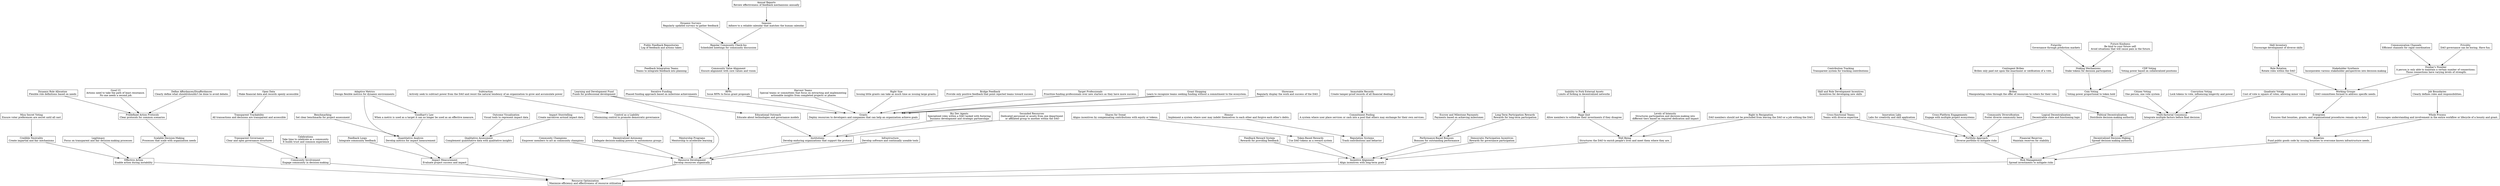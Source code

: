 digraph "" {
	graph [nodesep=0.6,
		rankdir=TB,
		ranksep=1.2
	];
	node [label="\N",
		shape=box
	];
	"Resource Optimization"	[label="Resource Optimization\nMaximize efficiency and effectiveness of resource utilization"];
	"Effective Action"	[label="Effective Action\nEnable action during instability"];
	"Effective Action" -> "Resource Optimization";
	"Community Involvement"	[label="Community Involvement\nEngage community in decision-making"];
	"Community Involvement" -> "Resource Optimization";
	"Impact Measurement"	[label="Impact Measurement\nEvaluate project success and impact"];
	"Impact Measurement" -> "Resource Optimization";
	"Resource Development"	[label="Resource Development\nDevelop resources organically"];
	"Resource Development" -> "Resource Optimization";
	"Incentive Alignment"	[label="Incentive Alignment\nAlign incentives with long-term goals"];
	"Incentive Alignment" -> "Resource Optimization";
	"Risk Management"	[label="Risk Management\nSpread investments to mitigate risks"];
	"Risk Management" -> "Resource Optimization";
	"Portfolio Approach"	[label="Portfolio Approach\nDiverse portfolio to mitigate risks"];
	"Portfolio Approach" -> "Risk Management";
	"Financial Reserves"	[label="Financial Reserves\nMaintain reserves for stability"];
	"Financial Reserves" -> "Risk Management";
	"Decentralized Decision-Making"	[label="Decentralized Decision-Making\nSpread decision-making authority"];
	"Decentralized Decision-Making" -> "Risk Management";
	Bounties	[label="Bounties\nFund public goods code by issuing bounties to overcome known infrastructure needs."];
	Bounties -> "Risk Management";
	Evergreen	[label="Evergreen\nEnsures that bounties, grants, and organizational procedures remain up-to-date"];
	Evergreen -> Bounties;
	"Whole Process"	[label="Whole Process\nEncourages understanding and involvement in the entire workflow or lifecycle of a bounty and grant."];
	"Whole Process" -> Bounties;
	"Job Boundaries"	[label="Job Boundaries\nClearly defines roles and responsibilities."];
	"Job Boundaries" -> "Whole Process";
	"Working Groups"	[label="Working Groups\nDAO committees formed to address specific needs."];
	"Working Groups" -> Evergreen;
	"Role Rotation"	[label="Role Rotation\nRotate roles within the DAO"];
	"Role Rotation" -> "Working Groups";
	"Stakeholder Synthesis"	[label="Stakeholder Synthesis\nIncorporates various stakeholder perspectives into decision-making"];
	"Stakeholder Synthesis" -> "Working Groups";
	"Dunbar's Number"	[label="Dunbar's Number\nA person is only able to maintain a certain number of connections.\n Those connections have varying levels of strength."];
	"Dunbar's Number" -> "Working Groups";
	"Communication Channels"	[label="Communication Channels\nEfficient channels for rapid coordination"];
	"Communication Channels" -> "Dunbar's Number";
	Frivolity	[label="Frivolity\nDAO governance can be boring. Have fun.\n"];
	Frivolity -> "Dunbar's Number";
	"Skill Inventory"	[label="Skill Inventory\nEncourage development of diverse skills"];
	"Skill Inventory" -> "Role Rotation";
	"Political Decentralization"	[label="Political Decentralization\nDistribute decision-making authority"];
	"Political Decentralization" -> "Decentralized Decision-Making";
	"Multi-factorial Consensus"	[label="Multi-factorial Consensus\nIntegrate multiple factors before final decision"];
	"Multi-factorial Consensus" -> "Decentralized Decision-Making";
	"Coin Voting"	[label="Coin Voting\nVoting power proportional to token hold"];
	"Coin Voting" -> "Multi-factorial Consensus";
	"Citizen Voting"	[label="Citizen Voting\nOne person, one vote system"];
	"Citizen Voting" -> "Multi-factorial Consensus";
	"Conviction Voting"	[label="Conviction Voting\nLock tokens to vote, influencing longevity and power"];
	"Conviction Voting" -> "Multi-factorial Consensus";
	"Quadratic Voting"	[label="Quadratic Voting\nCost of vote is square of votes, allowing minor voice"];
	"Quadratic Voting" -> "Multi-factorial Consensus";
	"Staking Mechanisms"	[label="Staking Mechanisms\nStake tokens for decision participation"];
	"Staking Mechanisms" -> "Coin Voting";
	"CDP Voting"	[label="CDP Voting\nVoting power based on collateralized positions"];
	"CDP Voting" -> "Coin Voting";
	Futarchy	[label="Futarchy\nGovernance through prediction markets"];
	Futarchy -> "Staking Mechanisms";
	"Future Kindness"	[label="Future Kindness\nBe kind to your future self.\n Avoid situations that will cause pain in the future."];
	"Future Kindness" -> "Staking Mechanisms";
	Bribes	[label="Bribes\nManipulating votes through the offer of resources to voters for their vote."];
	Bribes -> "Political Decentralization";
	"Contingent Bribes"	[label="Contingent Bribes\nBribes only paid out upon the enactment or ratification of a vote."];
	"Contingent Bribes" -> Bribes;
	"Cross-functional Teams"	[label="Cross-functional Teams\nTeams with diverse expertise"];
	"Cross-functional Teams" -> "Portfolio Approach";
	"Innovation Labs"	[label="Innovation Labs\nLabs for creativity and skill application"];
	"Innovation Labs" -> "Portfolio Approach";
	"Cross-Platform Engagements"	[label="Cross-Platform Engagements\nEngage with multiple project ecosystems"];
	"Cross-Platform Engagements" -> "Portfolio Approach";
	"Community Diversification"	[label="Community Diversification\nFoster diverse community base"];
	"Community Diversification" -> "Portfolio Approach";
	"Logical Decentralization"	[label="Logical Decentralization\nDecentralize state and functioning logic"];
	"Logical Decentralization" -> "Portfolio Approach";
	"Skill and Role Development Incentives"	[label="Skill and Role Development Incentives\nIncentives for developing new skills"];
	"Skill and Role Development Incentives" -> "Cross-functional Teams";
	"Contribution Tracking"	[label="Contribution Tracking\nTransparent system for tracking contributions"];
	"Contribution Tracking" -> "Skill and Role Development Incentives";
	"Feedback Reward System"	[label="Feedback Reward System\nRewards for providing feedback"];
	"Feedback Reward System" -> "Incentive Alignment";
	"Token-Based Rewards"	[label="Token-Based Rewards\nUse DAO tokens as a reward system"];
	"Token-Based Rewards" -> "Incentive Alignment";
	"Reputation Systems"	[label="Reputation Systems\nTrack contributions and behavior"];
	"Reputation Systems" -> "Incentive Alignment";
	"Performance-Based Bonuses"	[label="Performance-Based Bonuses\nBonuses for outstanding performance"];
	"Performance-Based Bonuses" -> "Incentive Alignment";
	"Democratic Participation Incentives"	[label="Democratic Participation Incentives\nRewards for governance participation"];
	"Democratic Participation Incentives" -> "Incentive Alignment";
	"Well Being"	[label="Well Being\nStructures the DAO to enrich people's lives and meet them where they are."];
	"Well Being" -> "Incentive Alignment";
	"Rage Quit"	[label="Rage Quit\nAllow members to withdraw their investments if they disagree"];
	"Rage Quit" -> "Well Being";
	"Levels of Intensity"	[label="Levels of Intensity\nStructures participation and decision-making into\n different tiers based on required dedication and impact"];
	"Levels of Intensity" -> "Well Being";
	"Right to Resignation"	[label="Right to Resignation\nDAO members should not be precluded from leaving the DAO or a job withing the DAO.\n"];
	"Right to Resignation" -> "Well Being";
	"Inability to Fork External Assets"	[label="Inability to Fork External Assets\nLimits of forking in decentralized networks"];
	"Inability to Fork External Assets" -> "Rage Quit";
	"Escrow and Milestone Payments"	[label="Escrow and Milestone Payments\nPayments based on achieving milestones"];
	"Escrow and Milestone Payments" -> "Performance-Based Bonuses";
	"Long-Term Participation Rewards"	[label="Long-Term Participation Rewards\nRewards for long-term participation"];
	"Long-Term Participation Rewards" -> "Performance-Based Bonuses";
	Honour	[label="Honour\nImplement a system where user may indebt themselves to each other and forgive each other's debts.\n"];
	Honour -> "Reputation Systems";
	"Commitment Pooling"	[label="Commitment Pooling\nA system where user place services or cash into a pool that others may exchange for their own services.\n"];
	"Commitment Pooling" -> "Reputation Systems";
	"Immutable Records"	[label="Immutable Records\nCreate tamper-proof records of all financial dealings"];
	"Immutable Records" -> "Commitment Pooling";
	"Shares for Sweat"	[label="Shares for Sweat\nAligns incentives by compensating contributions with equity or tokens.\n"];
	"Shares for Sweat" -> "Token-Based Rewards";
	"Community Champions"	[label="Community Champions\nEmpower members to act as community champions"];
	"Community Champions" -> "Resource Development";
	"Decentralized Autonomy"	[label="Decentralized Autonomy\nDelegate decision-making powers to autonomous groups"];
	"Decentralized Autonomy" -> "Resource Development";
	"Mentorship Programs"	[label="Mentorship Programs\nMentorship to accelerate learning"];
	"Mentorship Programs" -> "Resource Development";
	"Learning and Development Fund"	[label="Learning and Development Fund\nFunds for professional development"];
	"Learning and Development Fund" -> "Resource Development";
	"Educational Outreach"	[label="Educational Outreach\nEducate about technologies and governance models"];
	"Learning and Development Fund" -> "Educational Outreach";
	Infrastructure	[label="Infrastructure\nDevelop software and continually useable tools"];
	Infrastructure -> "Resource Development";
	Institutions	[label="Institutions\nDevelop enduring organizations that support the protocol"];
	Institutions -> "Resource Development";
	"Educational Outreach" -> Institutions;
	Grants	[label="Grants\nDeploy resources to developers and companies that can help an organization achieve goals"];
	Grants -> Institutions;
	"Biz Dev Agents"	[label="Biz Dev Agents\nSpecialized roles within a DAO tasked with fostering\n business development and strategic partnerships"];
	"Biz Dev Agents" -> Institutions;
	"Seconded Resources"	[label="Seconded Resources\nDedicated personnel or assets from one department\n or affiliated group to another within the DAO"];
	"Seconded Resources" -> Institutions;
	"Iterative Funding"	[label="Iterative Funding\nPhased funding approach based on milestone achievements"];
	"Iterative Funding" -> Grants;
	RFPs	[label="RFPs\nIssue RFPs to focus grant proposals"];
	RFPs -> Grants;
	"Harvest Teams"	[label="Harvest Teams\nSpecial teams or committees that focus on extracting and implementing\n actionable insights from completed projects \
or phases"];
	"Harvest Teams" -> Grants;
	"Right Size"	[label="Right Size\nIssuing little grants can take as much time as issuing large grants.\n"];
	"Right Size" -> Grants;
	"Bridge Feedback"	[label="Bridge Feedback\nProvide only positive feedback that point rejected teams toward success.\n"];
	"Bridge Feedback" -> Grants;
	"Target Professionals"	[label="Target Professionals\nPrioritize funding professionals over new starters as they have more success.\n"];
	"Target Professionals" -> Grants;
	"Grant Shopping"	[label="Grant Shopping\nLearn to recognize teams seeking funding without a commitment to the ecosystem.\n"];
	"Grant Shopping" -> Grants;
	"Grant Shopping" -> Grants;
	Showcase	[label="Showcase\nRegularly display the work and success of the DAO.\n"];
	Showcase -> Grants;
	"Community Value Alignment"	[label="Community Value Alignment\nEnsure alignment with core values and vision"];
	"Community Value Alignment" -> RFPs;
	"Regular Community Check-Ins"	[label="Regular Community Check-Ins\nScheduled meetings for community discussion"];
	"Regular Community Check-Ins" -> "Community Value Alignment";
	"Dynamic Surveys"	[label="Dynamic Surveys\nRegularly updated surveys to gather feedback"];
	"Dynamic Surveys" -> "Regular Community Check-Ins";
	Seasons	[label="Seasons\nAdhere to a reliable calendar that matches the human calendar.\n"];
	Seasons -> "Regular Community Check-Ins";
	"Annual Reports"	[label="Annual Reports\nReview effectiveness of feedback mechanisms annually"];
	"Annual Reports" -> Seasons;
	"Feedback Integration Teams"	[label="Feedback Integration Teams\nTeams to integrate feedback into planning"];
	"Feedback Integration Teams" -> "Iterative Funding";
	"Public Feedback Repositories"	[label="Public Feedback Repositories\nLog of feedback and actions taken"];
	"Public Feedback Repositories" -> "Feedback Integration Teams";
	"Control as a Liability"	[label="Control as a Liability\nMinimizing control to promote democratic governance"];
	"Control as a Liability" -> "Decentralized Autonomy";
	Subtraction	[label="Subtraction\nActively seek to subtract power from the DAO and resist the natural tendency of an organization to grow and accumulate \
power"];
	Subtraction -> "Control as a Liability";
	"Feedback Loops"	[label="Feedback Loops\nIntegrate community feedback"];
	"Feedback Loops" -> "Impact Measurement";
	"Quantitative Analysis"	[label="Quantitative Analysis\nDevelop metrics for impact measurement"];
	"Quantitative Analysis" -> "Impact Measurement";
	"Qualitative Assessment"	[label="Qualitative Assessment\nComplement quantitative data with qualitative insights"];
	"Qualitative Assessment" -> "Impact Measurement";
	"Outcome Visualization"	[label="Outcome Visualization\nVisual tools to represent impact data"];
	"Outcome Visualization" -> "Qualitative Assessment";
	"Impact Storytelling"	[label="Impact Storytelling\nCreate narratives around impact data"];
	"Impact Storytelling" -> "Qualitative Assessment";
	Benchmarking	[label="Benchmarking\nSet clear benchmarks for project assessment"];
	Benchmarking -> "Quantitative Analysis";
	"Adaptive Metrics"	[label="Adaptive Metrics\nDesign flexible metrics for dynamic environments"];
	"Adaptive Metrics" -> "Quantitative Analysis";
	"Goodhart's Law"	[label="Goodhart's Law\nWhen a metric is used as a target it can no longer be used as an effective measure.\n"];
	"Adaptive Metrics" -> "Goodhart's Law";
	"Goodhart's Law" -> "Quantitative Analysis";
	"Transparent Governance"	[label="Transparent Governance\nClear and open governance structures"];
	"Transparent Governance" -> "Community Involvement";
	Celebrations	[label="Celebrations\nTake time to celebrate as a community.\n It builds trust and common experience"];
	Celebrations -> "Community Involvement";
	"Transparent Trackability"	[label="Transparent Trackability\nAll transactions and decisions are transparent and accessible"];
	"Transparent Trackability" -> "Transparent Governance";
	"Open Data"	[label="Open Data\nMake financial data and records openly accessible"];
	"Open Data" -> "Transparent Trackability";
	"Credible Neutrality"	[label="Credible Neutrality\nCreate impartial and fair mechanisms"];
	"Credible Neutrality" -> "Effective Action";
	Legitimacy	[label="Legitimacy\nFocus on transparent and fair decision-making processes"];
	Legitimacy -> "Effective Action";
	"Scalable Decision-Making"	[label="Scalable Decision-Making\nProcesses that scale with organization needs"];
	"Scalable Decision-Making" -> "Effective Action";
	"Predefined Action Protocols"	[label="Predefined Action Protocols\nClear protocols for common scenarios"];
	"Predefined Action Protocols" -> "Scalable Decision-Making";
	"Dynamic Role Allocation"	[label="Dynamic Role Allocation\nFlexible role definitions based on needs"];
	"Dynamic Role Allocation" -> "Predefined Action Protocols";
	"Good UI"	[label="Good UI\nActions need to take the path of least resistance.\n No one needs a second job."];
	"Good UI" -> "Predefined Action Protocols";
	"Define Affordances/Disaffordances"	[label="Define Affordances/Disaffordances\nClearly define what should/shouldn't be done to avoid debate."];
	"Define Affordances/Disaffordances" -> "Predefined Action Protocols";
	"Mica Secret Voting"	[label="Mica Secret Voting\nEnsure voter preferences are secret until all cast"];
	"Mica Secret Voting" -> "Credible Neutrality";
}
